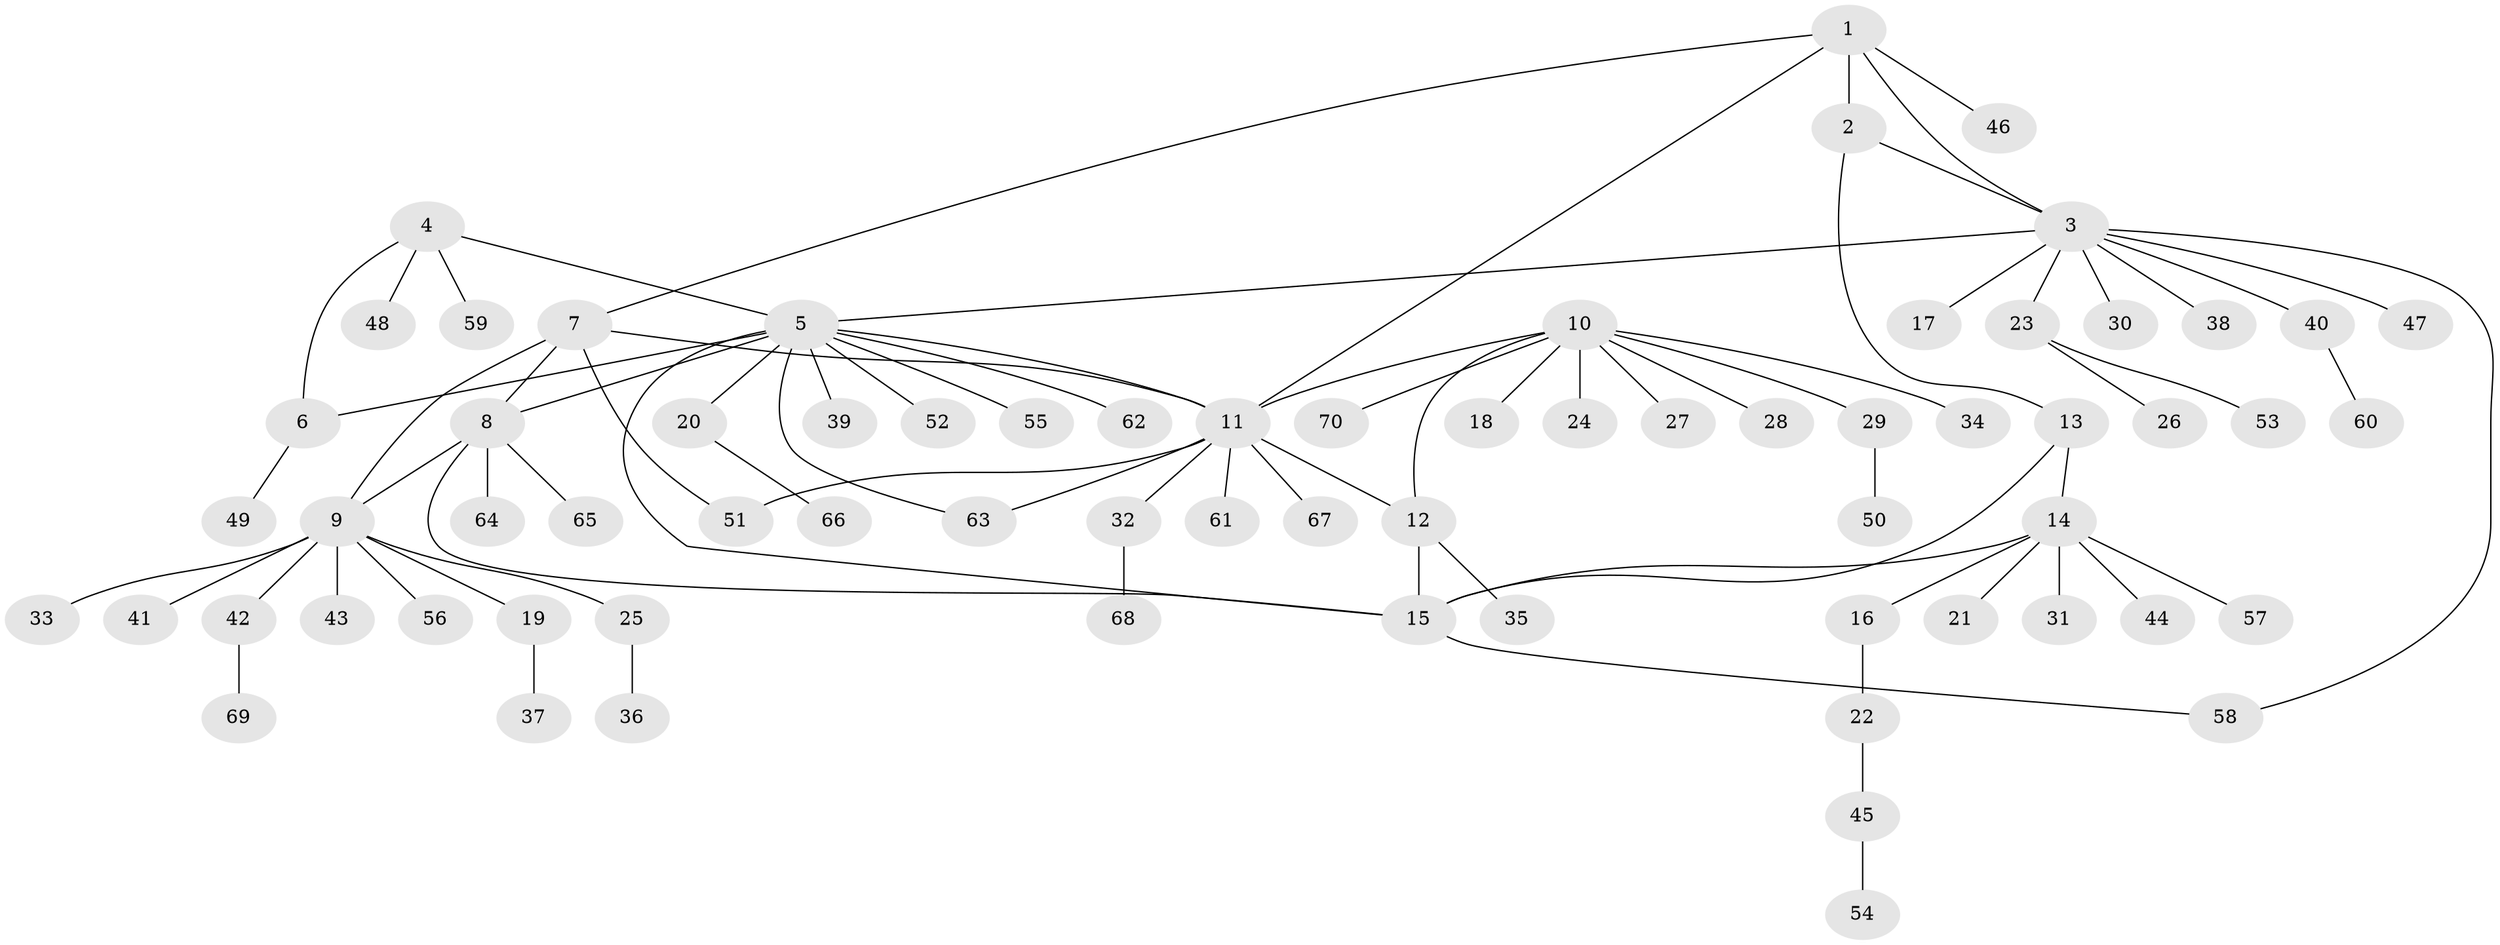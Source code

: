 // Generated by graph-tools (version 1.1) at 2025/02/03/09/25 03:02:37]
// undirected, 70 vertices, 83 edges
graph export_dot {
graph [start="1"]
  node [color=gray90,style=filled];
  1;
  2;
  3;
  4;
  5;
  6;
  7;
  8;
  9;
  10;
  11;
  12;
  13;
  14;
  15;
  16;
  17;
  18;
  19;
  20;
  21;
  22;
  23;
  24;
  25;
  26;
  27;
  28;
  29;
  30;
  31;
  32;
  33;
  34;
  35;
  36;
  37;
  38;
  39;
  40;
  41;
  42;
  43;
  44;
  45;
  46;
  47;
  48;
  49;
  50;
  51;
  52;
  53;
  54;
  55;
  56;
  57;
  58;
  59;
  60;
  61;
  62;
  63;
  64;
  65;
  66;
  67;
  68;
  69;
  70;
  1 -- 2;
  1 -- 3;
  1 -- 7;
  1 -- 11;
  1 -- 46;
  2 -- 3;
  2 -- 13;
  3 -- 5;
  3 -- 17;
  3 -- 23;
  3 -- 30;
  3 -- 38;
  3 -- 40;
  3 -- 47;
  3 -- 58;
  4 -- 5;
  4 -- 6;
  4 -- 48;
  4 -- 59;
  5 -- 6;
  5 -- 8;
  5 -- 11;
  5 -- 15;
  5 -- 20;
  5 -- 39;
  5 -- 52;
  5 -- 55;
  5 -- 62;
  5 -- 63;
  6 -- 49;
  7 -- 8;
  7 -- 9;
  7 -- 11;
  7 -- 51;
  8 -- 9;
  8 -- 15;
  8 -- 64;
  8 -- 65;
  9 -- 19;
  9 -- 25;
  9 -- 33;
  9 -- 41;
  9 -- 42;
  9 -- 43;
  9 -- 56;
  10 -- 11;
  10 -- 12;
  10 -- 18;
  10 -- 24;
  10 -- 27;
  10 -- 28;
  10 -- 29;
  10 -- 34;
  10 -- 70;
  11 -- 12;
  11 -- 32;
  11 -- 51;
  11 -- 61;
  11 -- 63;
  11 -- 67;
  12 -- 15;
  12 -- 35;
  13 -- 14;
  13 -- 15;
  14 -- 15;
  14 -- 16;
  14 -- 21;
  14 -- 31;
  14 -- 44;
  14 -- 57;
  15 -- 58;
  16 -- 22;
  19 -- 37;
  20 -- 66;
  22 -- 45;
  23 -- 26;
  23 -- 53;
  25 -- 36;
  29 -- 50;
  32 -- 68;
  40 -- 60;
  42 -- 69;
  45 -- 54;
}
